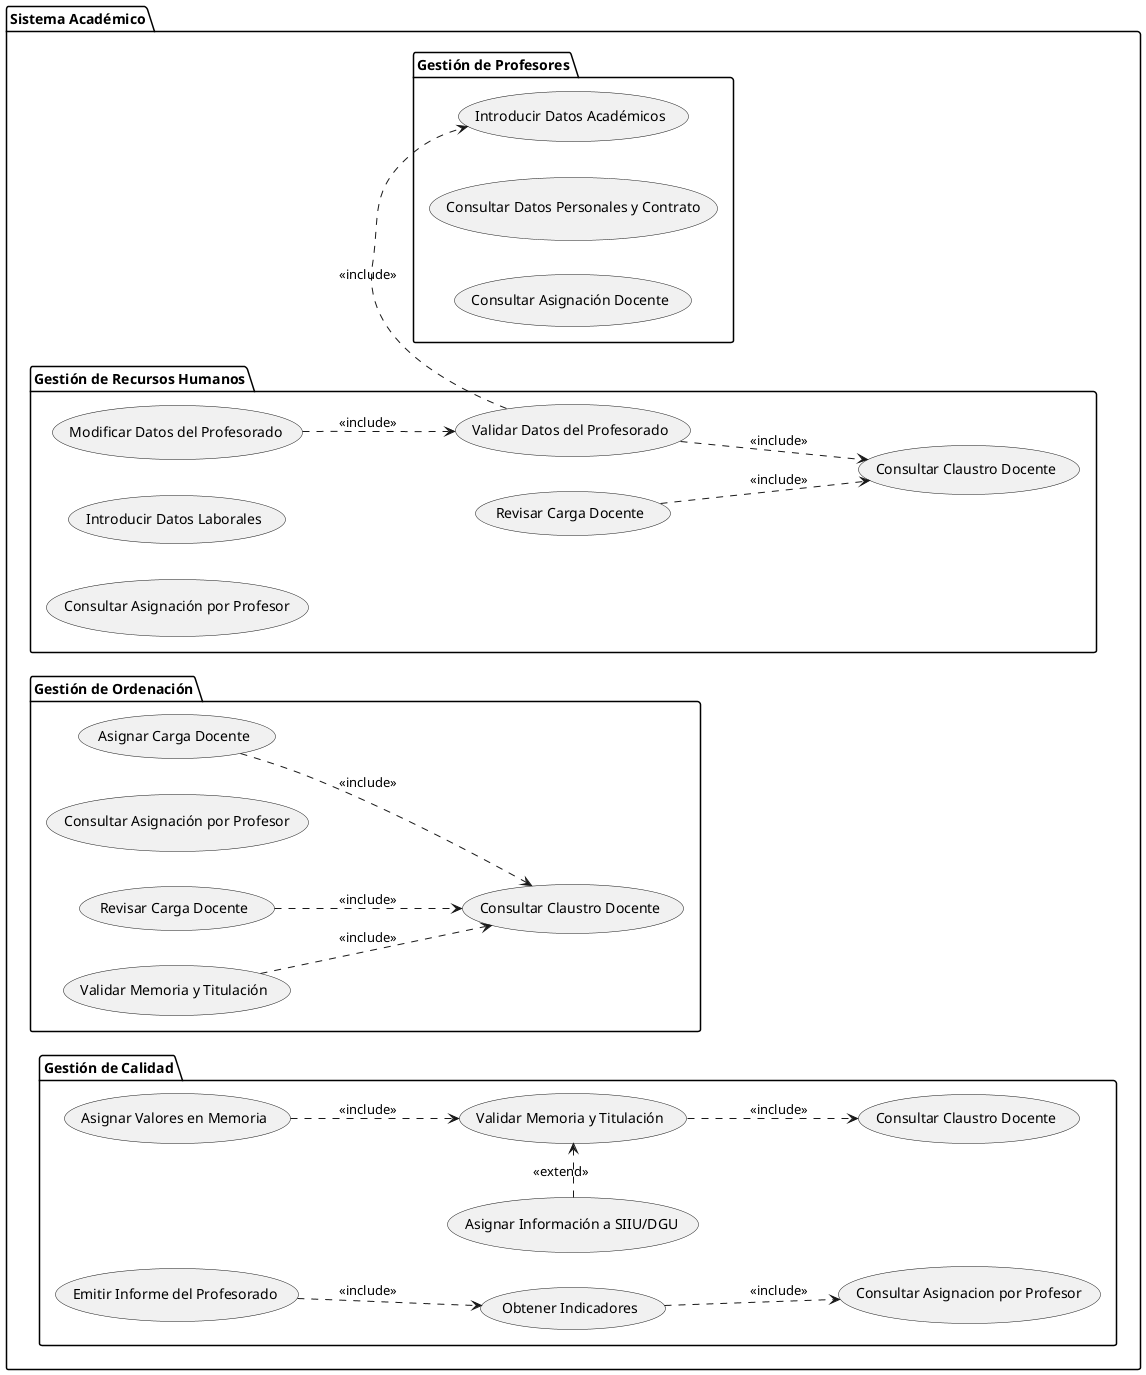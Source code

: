 @startuml
left to right direction

package "Sistema Académico" {
    package "Gestión de Profesores" {
        usecase "Introducir Datos Académicos" as IntroducirExperiencia
        usecase "Consultar Datos Personales y Contrato" as ConsultarDatosPersonales
        usecase "Consultar Asignación Docente" as ConsultarAsignaciones
    }

    package "Gestión de Recursos Humanos" {
        usecase "Validar Datos del Profesorado" as ValidarDatosRRHH
        usecase "Modificar Datos del Profesorado" as ModificarDatosRRHH
        usecase "Introducir Datos Laborales" as IntroducirContrato
        usecase "Revisar Carga Docente" as RevisarCargaRRHH
        usecase "Consultar Claustro Docente" as ConsultarClaustroRRHH
        usecase "Consultar Asignación por Profesor" as ConsultarAsignacionRRHH
    }

    package "Gestión de Ordenación" {
        usecase "Asignar Carga Docente" as AsignarCargaOrdenacion
        usecase "Consultar Claustro Docente" as ConsultarClaustroOrdenacion
        usecase "Consultar Asignación por Profesor" as ConsultarAsignacionOrdenacion
        usecase "Revisar Carga Docente" as RevisarCargaOrdenacion
        usecase "Validar Memoria y Titulación" as RevisarMemoria
    }

    package "Gestión de Calidad" {
        usecase "Consultar Claustro Docente" as ConsultarClaustroCalidad
        usecase "Consultar Asignacion por Profesor" as ConsultarAsignacionCalidad
        usecase "Asignar Valores en Memoria" as AsignarValoresMemoria
        usecase "Asignar Información a SIIU/DGU" as AsignarInformacion
        usecase "Validar Memoria y Titulación" as ValidarMemoria
        usecase "Obtener Indicadores" as ObtenerIndicadores
        usecase "Emitir Informe del Profesorado" as EmitirInforme
    }

    ValidarDatosRRHH ..> ConsultarClaustroRRHH : <<include>>
    ModificarDatosRRHH ..> ValidarDatosRRHH : <<include>>
    RevisarCargaRRHH ..> ConsultarClaustroRRHH : <<include>>
    ValidarDatosRRHH .> IntroducirExperiencia : <<include>>

    AsignarCargaOrdenacion ..> ConsultarClaustroOrdenacion : <<include>>
    RevisarMemoria ..> ConsultarClaustroOrdenacion : <<include>>
    RevisarCargaOrdenacion ..> ConsultarClaustroOrdenacion : <<include>>

    ValidarMemoria ..> ConsultarClaustroCalidad : <<include>>
    EmitirInforme ..> ObtenerIndicadores : <<include>>
    ObtenerIndicadores ..> ConsultarAsignacionCalidad : <<include>>
    AsignarValoresMemoria ..> ValidarMemoria : <<include>>

    AsignarInformacion .> ValidarMemoria : <<extend>>
}

@enduml